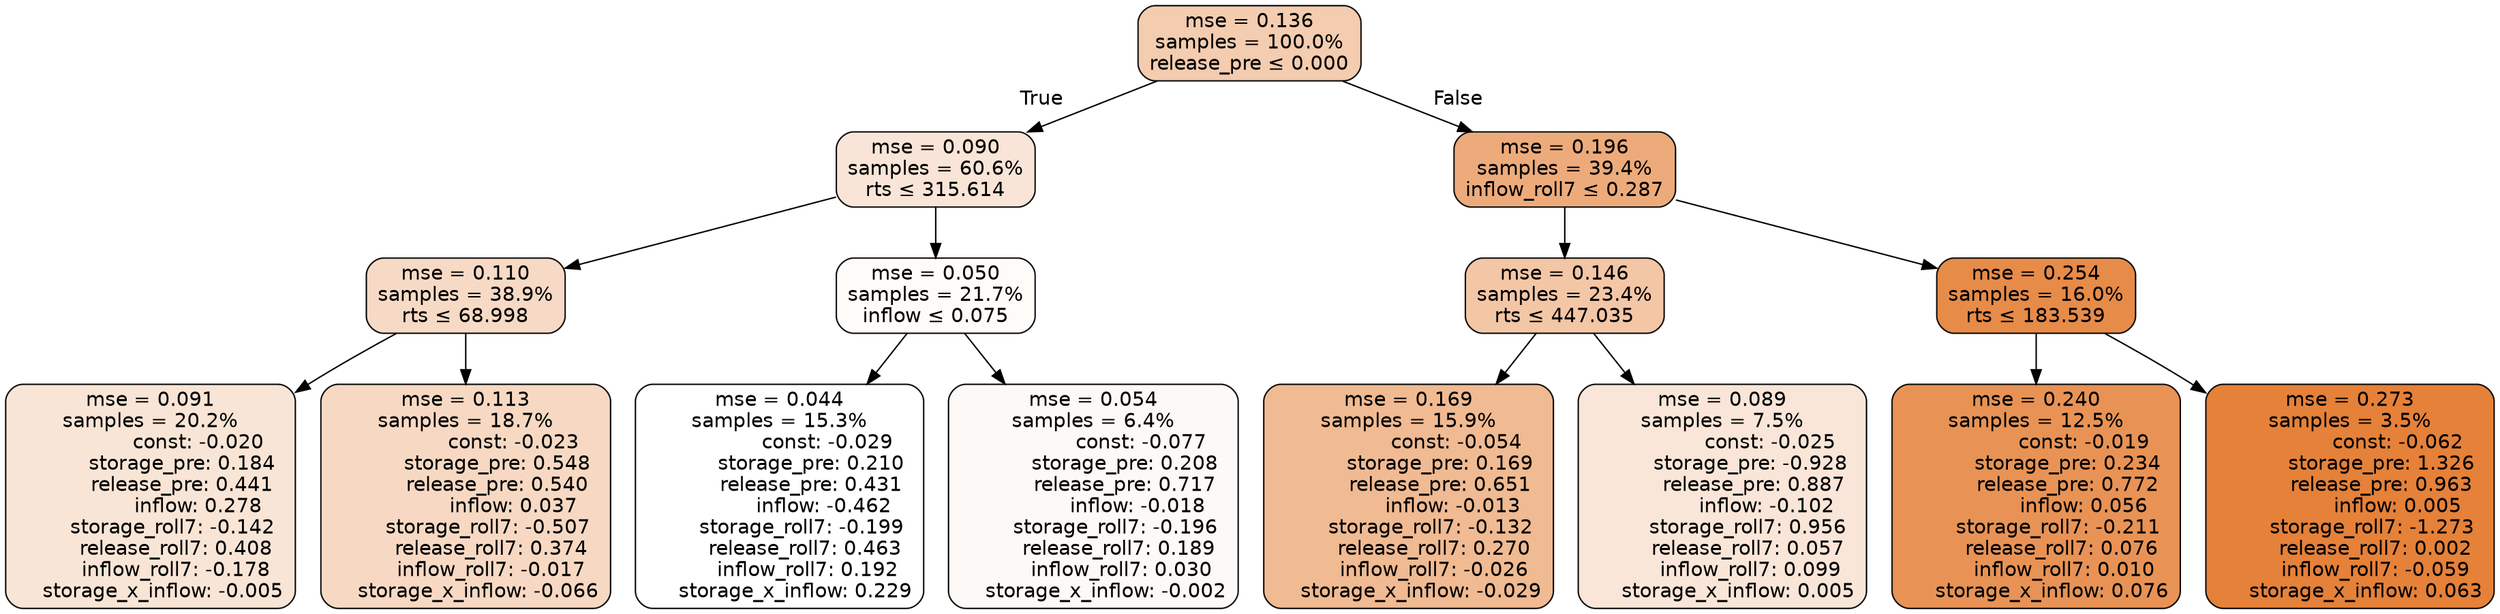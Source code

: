 digraph tree {
bgcolor="transparent"
node [shape=rectangle, style="filled, rounded", color="black", fontname=helvetica] ;
edge [fontname=helvetica] ;
	"0" [label="mse = 0.136
samples = 100.0%
release_pre &le; 0.000", fillcolor="#f4ccb0"]
	"1" [label="mse = 0.090
samples = 60.6%
rts &le; 315.614", fillcolor="#f9e5d7"]
	"2" [label="mse = 0.110
samples = 38.9%
rts &le; 68.998", fillcolor="#f7dac5"]
	"3" [label="mse = 0.091
samples = 20.2%
               const: -0.020
          storage_pre: 0.184
          release_pre: 0.441
               inflow: 0.278
       storage_roll7: -0.142
        release_roll7: 0.408
        inflow_roll7: -0.178
    storage_x_inflow: -0.005", fillcolor="#f9e5d6"]
	"4" [label="mse = 0.113
samples = 18.7%
               const: -0.023
          storage_pre: 0.548
          release_pre: 0.540
               inflow: 0.037
       storage_roll7: -0.507
        release_roll7: 0.374
        inflow_roll7: -0.017
    storage_x_inflow: -0.066", fillcolor="#f7d9c3"]
	"5" [label="mse = 0.050
samples = 21.7%
inflow &le; 0.075", fillcolor="#fefbf9"]
	"6" [label="mse = 0.044
samples = 15.3%
               const: -0.029
          storage_pre: 0.210
          release_pre: 0.431
              inflow: -0.462
       storage_roll7: -0.199
        release_roll7: 0.463
         inflow_roll7: 0.192
     storage_x_inflow: 0.229", fillcolor="#ffffff"]
	"7" [label="mse = 0.054
samples = 6.4%
               const: -0.077
          storage_pre: 0.208
          release_pre: 0.717
              inflow: -0.018
       storage_roll7: -0.196
        release_roll7: 0.189
         inflow_roll7: 0.030
    storage_x_inflow: -0.002", fillcolor="#fdf9f6"]
	"8" [label="mse = 0.196
samples = 39.4%
inflow_roll7 &le; 0.287", fillcolor="#edab7b"]
	"9" [label="mse = 0.146
samples = 23.4%
rts &le; 447.035", fillcolor="#f3c6a6"]
	"10" [label="mse = 0.169
samples = 15.9%
               const: -0.054
          storage_pre: 0.169
          release_pre: 0.651
              inflow: -0.013
       storage_roll7: -0.132
        release_roll7: 0.270
        inflow_roll7: -0.026
    storage_x_inflow: -0.029", fillcolor="#f0ba92"]
	"11" [label="mse = 0.089
samples = 7.5%
               const: -0.025
         storage_pre: -0.928
          release_pre: 0.887
              inflow: -0.102
        storage_roll7: 0.956
        release_roll7: 0.057
         inflow_roll7: 0.099
     storage_x_inflow: 0.005", fillcolor="#f9e6d8"]
	"12" [label="mse = 0.254
samples = 16.0%
rts &le; 183.539", fillcolor="#e78b49"]
	"13" [label="mse = 0.240
samples = 12.5%
               const: -0.019
          storage_pre: 0.234
          release_pre: 0.772
               inflow: 0.056
       storage_roll7: -0.211
        release_roll7: 0.076
         inflow_roll7: 0.010
     storage_x_inflow: 0.076", fillcolor="#e89355"]
	"14" [label="mse = 0.273
samples = 3.5%
               const: -0.062
          storage_pre: 1.326
          release_pre: 0.963
               inflow: 0.005
       storage_roll7: -1.273
        release_roll7: 0.002
        inflow_roll7: -0.059
     storage_x_inflow: 0.063", fillcolor="#e58139"]

	"0" -> "1" [labeldistance=2.5, labelangle=45, headlabel="True"]
	"1" -> "2"
	"2" -> "3"
	"2" -> "4"
	"1" -> "5"
	"5" -> "6"
	"5" -> "7"
	"0" -> "8" [labeldistance=2.5, labelangle=-45, headlabel="False"]
	"8" -> "9"
	"9" -> "10"
	"9" -> "11"
	"8" -> "12"
	"12" -> "13"
	"12" -> "14"
}